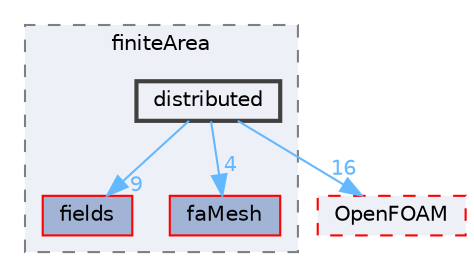 digraph "src/finiteArea/distributed"
{
 // LATEX_PDF_SIZE
  bgcolor="transparent";
  edge [fontname=Helvetica,fontsize=10,labelfontname=Helvetica,labelfontsize=10];
  node [fontname=Helvetica,fontsize=10,shape=box,height=0.2,width=0.4];
  compound=true
  subgraph clusterdir_b69a9eadfe761c231b266ce918b218a5 {
    graph [ bgcolor="#edf0f7", pencolor="grey50", label="finiteArea", fontname=Helvetica,fontsize=10 style="filled,dashed", URL="dir_b69a9eadfe761c231b266ce918b218a5.html",tooltip=""]
  dir_82c77a639fb8894523e0866635d617d1 [label="fields", fillcolor="#a2b4d6", color="red", style="filled", URL="dir_82c77a639fb8894523e0866635d617d1.html",tooltip=""];
  dir_f14612db68a06d13a87d37d60dc895d5 [label="faMesh", fillcolor="#a2b4d6", color="red", style="filled", URL="dir_f14612db68a06d13a87d37d60dc895d5.html",tooltip=""];
  dir_b3531a5ea6b7a1bcb68cd9b3102afb69 [label="distributed", fillcolor="#edf0f7", color="grey25", style="filled,bold", URL="dir_b3531a5ea6b7a1bcb68cd9b3102afb69.html",tooltip=""];
  }
  dir_c5473ff19b20e6ec4dfe5c310b3778a8 [label="OpenFOAM", fillcolor="#edf0f7", color="red", style="filled,dashed", URL="dir_c5473ff19b20e6ec4dfe5c310b3778a8.html",tooltip=""];
  dir_b3531a5ea6b7a1bcb68cd9b3102afb69->dir_82c77a639fb8894523e0866635d617d1 [headlabel="9", labeldistance=1.5 headhref="dir_000979_001330.html" href="dir_000979_001330.html" color="steelblue1" fontcolor="steelblue1"];
  dir_b3531a5ea6b7a1bcb68cd9b3102afb69->dir_c5473ff19b20e6ec4dfe5c310b3778a8 [headlabel="16", labeldistance=1.5 headhref="dir_000979_002695.html" href="dir_000979_002695.html" color="steelblue1" fontcolor="steelblue1"];
  dir_b3531a5ea6b7a1bcb68cd9b3102afb69->dir_f14612db68a06d13a87d37d60dc895d5 [headlabel="4", labeldistance=1.5 headhref="dir_000979_001295.html" href="dir_000979_001295.html" color="steelblue1" fontcolor="steelblue1"];
}

